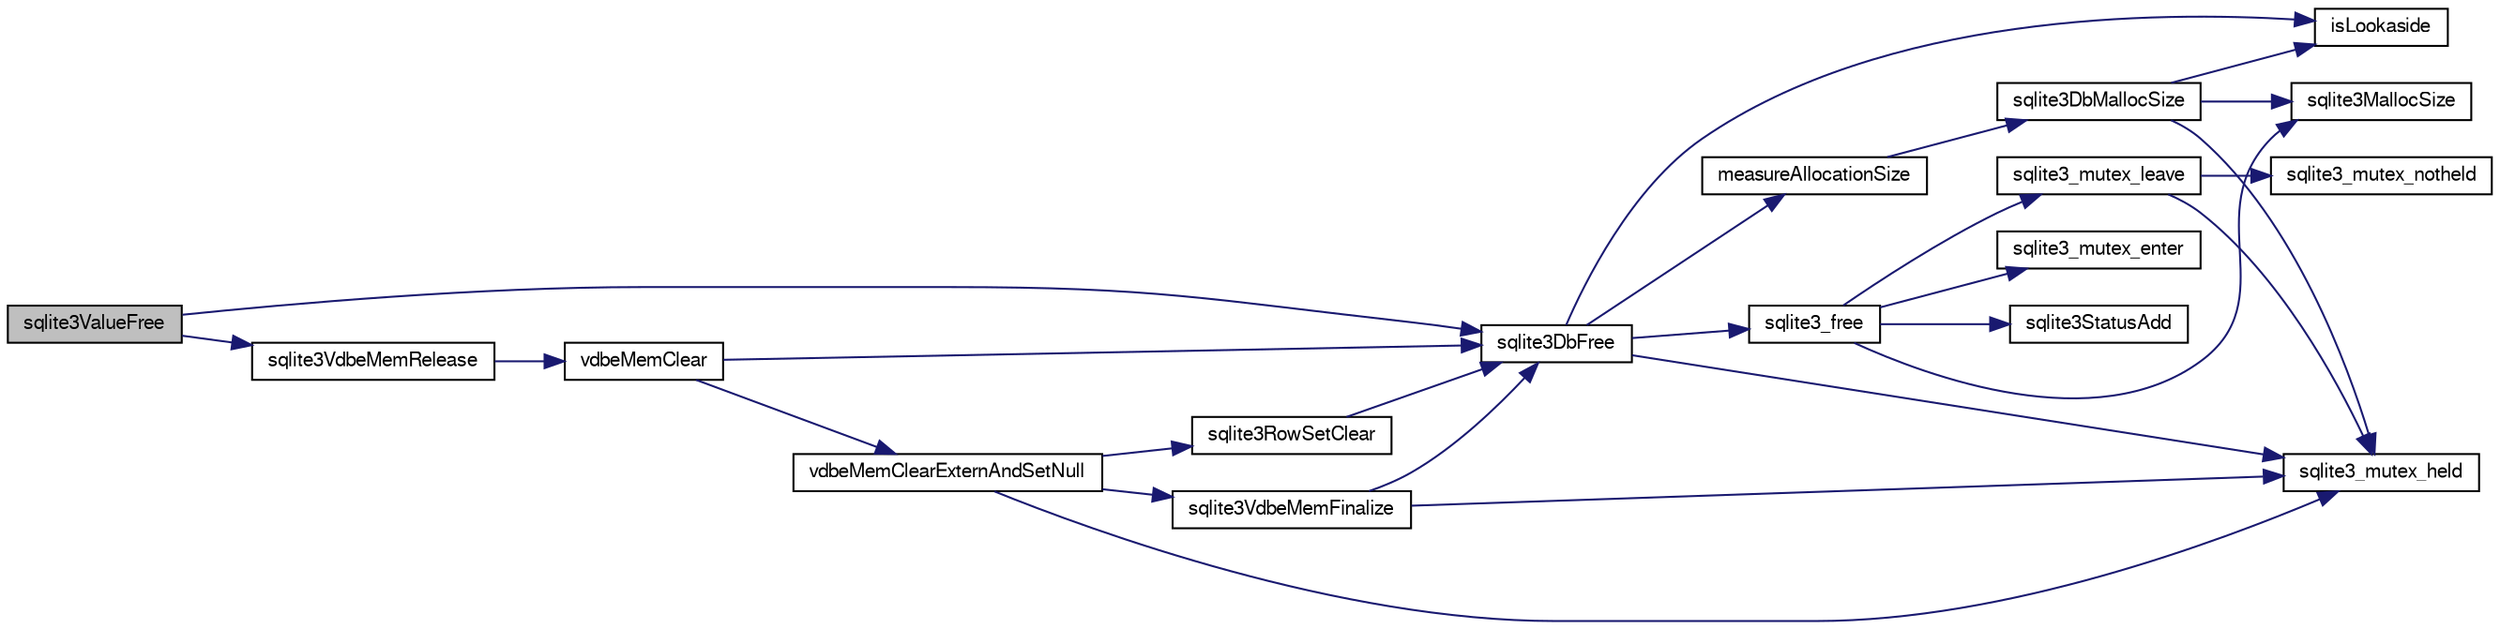 digraph "sqlite3ValueFree"
{
  edge [fontname="FreeSans",fontsize="10",labelfontname="FreeSans",labelfontsize="10"];
  node [fontname="FreeSans",fontsize="10",shape=record];
  rankdir="LR";
  Node737210 [label="sqlite3ValueFree",height=0.2,width=0.4,color="black", fillcolor="grey75", style="filled", fontcolor="black"];
  Node737210 -> Node737211 [color="midnightblue",fontsize="10",style="solid",fontname="FreeSans"];
  Node737211 [label="sqlite3VdbeMemRelease",height=0.2,width=0.4,color="black", fillcolor="white", style="filled",URL="$sqlite3_8c.html#a90606361dbeba88159fd6ff03fcc10cc"];
  Node737211 -> Node737212 [color="midnightblue",fontsize="10",style="solid",fontname="FreeSans"];
  Node737212 [label="vdbeMemClear",height=0.2,width=0.4,color="black", fillcolor="white", style="filled",URL="$sqlite3_8c.html#a489eef6e55ad0dadf67578726b935d12"];
  Node737212 -> Node737213 [color="midnightblue",fontsize="10",style="solid",fontname="FreeSans"];
  Node737213 [label="vdbeMemClearExternAndSetNull",height=0.2,width=0.4,color="black", fillcolor="white", style="filled",URL="$sqlite3_8c.html#a29c41a360fb0e86b817777daf061230c"];
  Node737213 -> Node737214 [color="midnightblue",fontsize="10",style="solid",fontname="FreeSans"];
  Node737214 [label="sqlite3_mutex_held",height=0.2,width=0.4,color="black", fillcolor="white", style="filled",URL="$sqlite3_8c.html#acf77da68932b6bc163c5e68547ecc3e7"];
  Node737213 -> Node737215 [color="midnightblue",fontsize="10",style="solid",fontname="FreeSans"];
  Node737215 [label="sqlite3VdbeMemFinalize",height=0.2,width=0.4,color="black", fillcolor="white", style="filled",URL="$sqlite3_8c.html#a2568220f48ddef81b1c43e401042d9d2"];
  Node737215 -> Node737214 [color="midnightblue",fontsize="10",style="solid",fontname="FreeSans"];
  Node737215 -> Node737216 [color="midnightblue",fontsize="10",style="solid",fontname="FreeSans"];
  Node737216 [label="sqlite3DbFree",height=0.2,width=0.4,color="black", fillcolor="white", style="filled",URL="$sqlite3_8c.html#ac70ab821a6607b4a1b909582dc37a069"];
  Node737216 -> Node737214 [color="midnightblue",fontsize="10",style="solid",fontname="FreeSans"];
  Node737216 -> Node737217 [color="midnightblue",fontsize="10",style="solid",fontname="FreeSans"];
  Node737217 [label="measureAllocationSize",height=0.2,width=0.4,color="black", fillcolor="white", style="filled",URL="$sqlite3_8c.html#a45731e644a22fdb756e2b6337224217a"];
  Node737217 -> Node737218 [color="midnightblue",fontsize="10",style="solid",fontname="FreeSans"];
  Node737218 [label="sqlite3DbMallocSize",height=0.2,width=0.4,color="black", fillcolor="white", style="filled",URL="$sqlite3_8c.html#aa397e5a8a03495203a0767abf0a71f86"];
  Node737218 -> Node737219 [color="midnightblue",fontsize="10",style="solid",fontname="FreeSans"];
  Node737219 [label="sqlite3MallocSize",height=0.2,width=0.4,color="black", fillcolor="white", style="filled",URL="$sqlite3_8c.html#acf5d2a5f35270bafb050bd2def576955"];
  Node737218 -> Node737214 [color="midnightblue",fontsize="10",style="solid",fontname="FreeSans"];
  Node737218 -> Node737220 [color="midnightblue",fontsize="10",style="solid",fontname="FreeSans"];
  Node737220 [label="isLookaside",height=0.2,width=0.4,color="black", fillcolor="white", style="filled",URL="$sqlite3_8c.html#a770fa05ff9717b75e16f4d968a77b897"];
  Node737216 -> Node737220 [color="midnightblue",fontsize="10",style="solid",fontname="FreeSans"];
  Node737216 -> Node737221 [color="midnightblue",fontsize="10",style="solid",fontname="FreeSans"];
  Node737221 [label="sqlite3_free",height=0.2,width=0.4,color="black", fillcolor="white", style="filled",URL="$sqlite3_8c.html#a6552349e36a8a691af5487999ab09519"];
  Node737221 -> Node737222 [color="midnightblue",fontsize="10",style="solid",fontname="FreeSans"];
  Node737222 [label="sqlite3_mutex_enter",height=0.2,width=0.4,color="black", fillcolor="white", style="filled",URL="$sqlite3_8c.html#a1c12cde690bd89f104de5cbad12a6bf5"];
  Node737221 -> Node737223 [color="midnightblue",fontsize="10",style="solid",fontname="FreeSans"];
  Node737223 [label="sqlite3StatusAdd",height=0.2,width=0.4,color="black", fillcolor="white", style="filled",URL="$sqlite3_8c.html#afa029f93586aeab4cc85360905dae9cd"];
  Node737221 -> Node737219 [color="midnightblue",fontsize="10",style="solid",fontname="FreeSans"];
  Node737221 -> Node737224 [color="midnightblue",fontsize="10",style="solid",fontname="FreeSans"];
  Node737224 [label="sqlite3_mutex_leave",height=0.2,width=0.4,color="black", fillcolor="white", style="filled",URL="$sqlite3_8c.html#a5838d235601dbd3c1fa993555c6bcc93"];
  Node737224 -> Node737214 [color="midnightblue",fontsize="10",style="solid",fontname="FreeSans"];
  Node737224 -> Node737225 [color="midnightblue",fontsize="10",style="solid",fontname="FreeSans"];
  Node737225 [label="sqlite3_mutex_notheld",height=0.2,width=0.4,color="black", fillcolor="white", style="filled",URL="$sqlite3_8c.html#a83967c837c1c000d3b5adcfaa688f5dc"];
  Node737213 -> Node737226 [color="midnightblue",fontsize="10",style="solid",fontname="FreeSans"];
  Node737226 [label="sqlite3RowSetClear",height=0.2,width=0.4,color="black", fillcolor="white", style="filled",URL="$sqlite3_8c.html#ae153de0cd969511a607e26deeca80342"];
  Node737226 -> Node737216 [color="midnightblue",fontsize="10",style="solid",fontname="FreeSans"];
  Node737212 -> Node737216 [color="midnightblue",fontsize="10",style="solid",fontname="FreeSans"];
  Node737210 -> Node737216 [color="midnightblue",fontsize="10",style="solid",fontname="FreeSans"];
}
